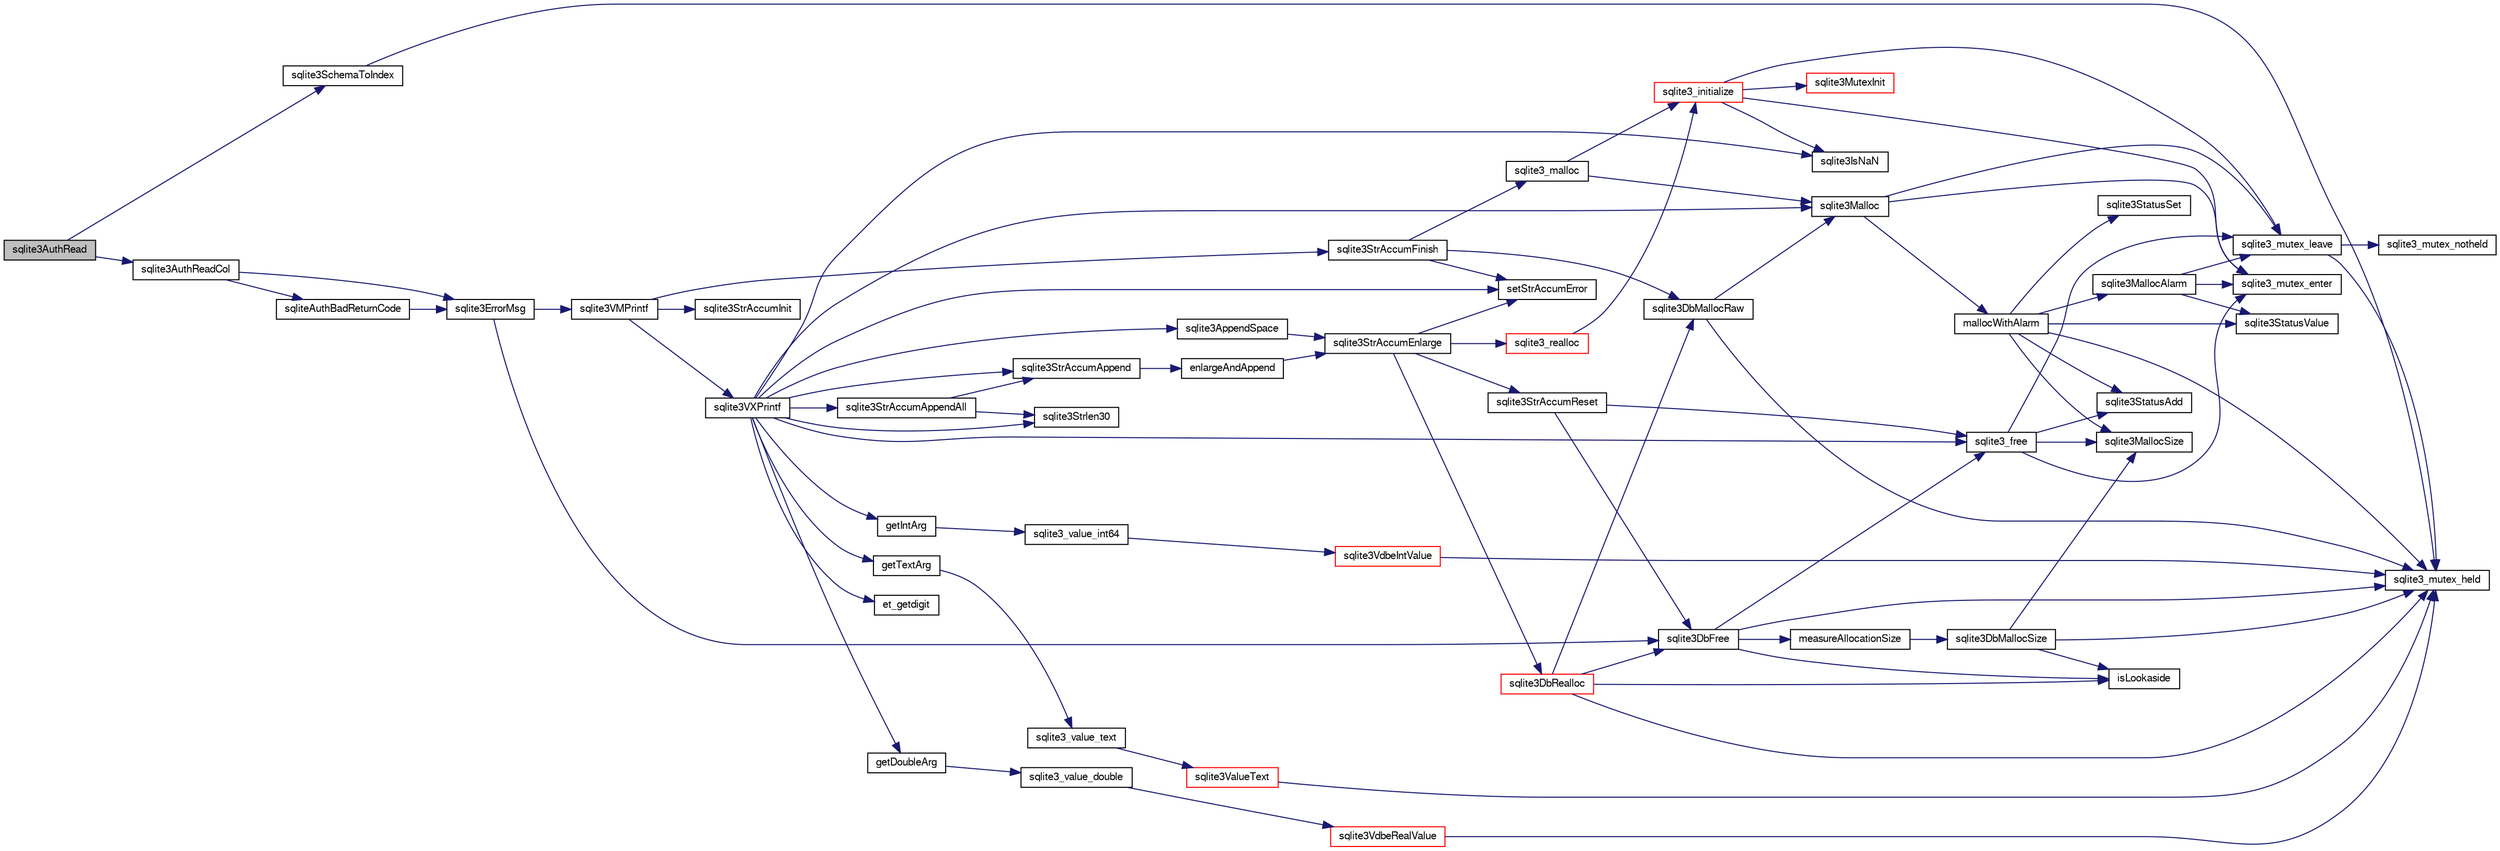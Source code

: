 digraph "sqlite3AuthRead"
{
  edge [fontname="FreeSans",fontsize="10",labelfontname="FreeSans",labelfontsize="10"];
  node [fontname="FreeSans",fontsize="10",shape=record];
  rankdir="LR";
  Node424708 [label="sqlite3AuthRead",height=0.2,width=0.4,color="black", fillcolor="grey75", style="filled", fontcolor="black"];
  Node424708 -> Node424709 [color="midnightblue",fontsize="10",style="solid",fontname="FreeSans"];
  Node424709 [label="sqlite3SchemaToIndex",height=0.2,width=0.4,color="black", fillcolor="white", style="filled",URL="$sqlite3_8c.html#ad9ef77a42022f1f8c8ab71b5761f5134"];
  Node424709 -> Node424710 [color="midnightblue",fontsize="10",style="solid",fontname="FreeSans"];
  Node424710 [label="sqlite3_mutex_held",height=0.2,width=0.4,color="black", fillcolor="white", style="filled",URL="$sqlite3_8c.html#acf77da68932b6bc163c5e68547ecc3e7"];
  Node424708 -> Node424711 [color="midnightblue",fontsize="10",style="solid",fontname="FreeSans"];
  Node424711 [label="sqlite3AuthReadCol",height=0.2,width=0.4,color="black", fillcolor="white", style="filled",URL="$sqlite3_8c.html#acad7fc781b6e141622cf6394cb711727"];
  Node424711 -> Node424712 [color="midnightblue",fontsize="10",style="solid",fontname="FreeSans"];
  Node424712 [label="sqlite3ErrorMsg",height=0.2,width=0.4,color="black", fillcolor="white", style="filled",URL="$sqlite3_8c.html#aee2798e173651adae0f9c85469f3457d"];
  Node424712 -> Node424713 [color="midnightblue",fontsize="10",style="solid",fontname="FreeSans"];
  Node424713 [label="sqlite3VMPrintf",height=0.2,width=0.4,color="black", fillcolor="white", style="filled",URL="$sqlite3_8c.html#a05535d0982ef06fbc2ee8195ebbae689"];
  Node424713 -> Node424714 [color="midnightblue",fontsize="10",style="solid",fontname="FreeSans"];
  Node424714 [label="sqlite3StrAccumInit",height=0.2,width=0.4,color="black", fillcolor="white", style="filled",URL="$sqlite3_8c.html#aabf95e113b9d54d519cd15a56215f560"];
  Node424713 -> Node424715 [color="midnightblue",fontsize="10",style="solid",fontname="FreeSans"];
  Node424715 [label="sqlite3VXPrintf",height=0.2,width=0.4,color="black", fillcolor="white", style="filled",URL="$sqlite3_8c.html#a63c25806c9bd4a2b76f9a0eb232c6bde"];
  Node424715 -> Node424716 [color="midnightblue",fontsize="10",style="solid",fontname="FreeSans"];
  Node424716 [label="sqlite3StrAccumAppend",height=0.2,width=0.4,color="black", fillcolor="white", style="filled",URL="$sqlite3_8c.html#a56664fa33def33c5a5245b623441d5e0"];
  Node424716 -> Node424717 [color="midnightblue",fontsize="10",style="solid",fontname="FreeSans"];
  Node424717 [label="enlargeAndAppend",height=0.2,width=0.4,color="black", fillcolor="white", style="filled",URL="$sqlite3_8c.html#a25b21e61dc0883d849890eaa8a18088a"];
  Node424717 -> Node424718 [color="midnightblue",fontsize="10",style="solid",fontname="FreeSans"];
  Node424718 [label="sqlite3StrAccumEnlarge",height=0.2,width=0.4,color="black", fillcolor="white", style="filled",URL="$sqlite3_8c.html#a38976500a97c69d65086eeccca82dd96"];
  Node424718 -> Node424719 [color="midnightblue",fontsize="10",style="solid",fontname="FreeSans"];
  Node424719 [label="setStrAccumError",height=0.2,width=0.4,color="black", fillcolor="white", style="filled",URL="$sqlite3_8c.html#a3dc479a1fc8ba1ab8edfe51f8a0b102c"];
  Node424718 -> Node424720 [color="midnightblue",fontsize="10",style="solid",fontname="FreeSans"];
  Node424720 [label="sqlite3StrAccumReset",height=0.2,width=0.4,color="black", fillcolor="white", style="filled",URL="$sqlite3_8c.html#ad7e70f4ec9d2fa3a63a371e2c7c555d8"];
  Node424720 -> Node424721 [color="midnightblue",fontsize="10",style="solid",fontname="FreeSans"];
  Node424721 [label="sqlite3DbFree",height=0.2,width=0.4,color="black", fillcolor="white", style="filled",URL="$sqlite3_8c.html#ac70ab821a6607b4a1b909582dc37a069"];
  Node424721 -> Node424710 [color="midnightblue",fontsize="10",style="solid",fontname="FreeSans"];
  Node424721 -> Node424722 [color="midnightblue",fontsize="10",style="solid",fontname="FreeSans"];
  Node424722 [label="measureAllocationSize",height=0.2,width=0.4,color="black", fillcolor="white", style="filled",URL="$sqlite3_8c.html#a45731e644a22fdb756e2b6337224217a"];
  Node424722 -> Node424723 [color="midnightblue",fontsize="10",style="solid",fontname="FreeSans"];
  Node424723 [label="sqlite3DbMallocSize",height=0.2,width=0.4,color="black", fillcolor="white", style="filled",URL="$sqlite3_8c.html#aa397e5a8a03495203a0767abf0a71f86"];
  Node424723 -> Node424724 [color="midnightblue",fontsize="10",style="solid",fontname="FreeSans"];
  Node424724 [label="sqlite3MallocSize",height=0.2,width=0.4,color="black", fillcolor="white", style="filled",URL="$sqlite3_8c.html#acf5d2a5f35270bafb050bd2def576955"];
  Node424723 -> Node424710 [color="midnightblue",fontsize="10",style="solid",fontname="FreeSans"];
  Node424723 -> Node424725 [color="midnightblue",fontsize="10",style="solid",fontname="FreeSans"];
  Node424725 [label="isLookaside",height=0.2,width=0.4,color="black", fillcolor="white", style="filled",URL="$sqlite3_8c.html#a770fa05ff9717b75e16f4d968a77b897"];
  Node424721 -> Node424725 [color="midnightblue",fontsize="10",style="solid",fontname="FreeSans"];
  Node424721 -> Node424726 [color="midnightblue",fontsize="10",style="solid",fontname="FreeSans"];
  Node424726 [label="sqlite3_free",height=0.2,width=0.4,color="black", fillcolor="white", style="filled",URL="$sqlite3_8c.html#a6552349e36a8a691af5487999ab09519"];
  Node424726 -> Node424727 [color="midnightblue",fontsize="10",style="solid",fontname="FreeSans"];
  Node424727 [label="sqlite3_mutex_enter",height=0.2,width=0.4,color="black", fillcolor="white", style="filled",URL="$sqlite3_8c.html#a1c12cde690bd89f104de5cbad12a6bf5"];
  Node424726 -> Node424728 [color="midnightblue",fontsize="10",style="solid",fontname="FreeSans"];
  Node424728 [label="sqlite3StatusAdd",height=0.2,width=0.4,color="black", fillcolor="white", style="filled",URL="$sqlite3_8c.html#afa029f93586aeab4cc85360905dae9cd"];
  Node424726 -> Node424724 [color="midnightblue",fontsize="10",style="solid",fontname="FreeSans"];
  Node424726 -> Node424729 [color="midnightblue",fontsize="10",style="solid",fontname="FreeSans"];
  Node424729 [label="sqlite3_mutex_leave",height=0.2,width=0.4,color="black", fillcolor="white", style="filled",URL="$sqlite3_8c.html#a5838d235601dbd3c1fa993555c6bcc93"];
  Node424729 -> Node424710 [color="midnightblue",fontsize="10",style="solid",fontname="FreeSans"];
  Node424729 -> Node424730 [color="midnightblue",fontsize="10",style="solid",fontname="FreeSans"];
  Node424730 [label="sqlite3_mutex_notheld",height=0.2,width=0.4,color="black", fillcolor="white", style="filled",URL="$sqlite3_8c.html#a83967c837c1c000d3b5adcfaa688f5dc"];
  Node424720 -> Node424726 [color="midnightblue",fontsize="10",style="solid",fontname="FreeSans"];
  Node424718 -> Node424731 [color="midnightblue",fontsize="10",style="solid",fontname="FreeSans"];
  Node424731 [label="sqlite3DbRealloc",height=0.2,width=0.4,color="red", fillcolor="white", style="filled",URL="$sqlite3_8c.html#ae028f4902a9d29bcaf310ff289ee87dc"];
  Node424731 -> Node424710 [color="midnightblue",fontsize="10",style="solid",fontname="FreeSans"];
  Node424731 -> Node424732 [color="midnightblue",fontsize="10",style="solid",fontname="FreeSans"];
  Node424732 [label="sqlite3DbMallocRaw",height=0.2,width=0.4,color="black", fillcolor="white", style="filled",URL="$sqlite3_8c.html#abbe8be0cf7175e11ddc3e2218fad924e"];
  Node424732 -> Node424710 [color="midnightblue",fontsize="10",style="solid",fontname="FreeSans"];
  Node424732 -> Node424733 [color="midnightblue",fontsize="10",style="solid",fontname="FreeSans"];
  Node424733 [label="sqlite3Malloc",height=0.2,width=0.4,color="black", fillcolor="white", style="filled",URL="$sqlite3_8c.html#a361a2eaa846b1885f123abe46f5d8b2b"];
  Node424733 -> Node424727 [color="midnightblue",fontsize="10",style="solid",fontname="FreeSans"];
  Node424733 -> Node424734 [color="midnightblue",fontsize="10",style="solid",fontname="FreeSans"];
  Node424734 [label="mallocWithAlarm",height=0.2,width=0.4,color="black", fillcolor="white", style="filled",URL="$sqlite3_8c.html#ab070d5cf8e48ec8a6a43cf025d48598b"];
  Node424734 -> Node424710 [color="midnightblue",fontsize="10",style="solid",fontname="FreeSans"];
  Node424734 -> Node424735 [color="midnightblue",fontsize="10",style="solid",fontname="FreeSans"];
  Node424735 [label="sqlite3StatusSet",height=0.2,width=0.4,color="black", fillcolor="white", style="filled",URL="$sqlite3_8c.html#afec7586c01fcb5ea17dc9d7725a589d9"];
  Node424734 -> Node424736 [color="midnightblue",fontsize="10",style="solid",fontname="FreeSans"];
  Node424736 [label="sqlite3StatusValue",height=0.2,width=0.4,color="black", fillcolor="white", style="filled",URL="$sqlite3_8c.html#a30b8ac296c6e200c1fa57708d52c6ef6"];
  Node424734 -> Node424737 [color="midnightblue",fontsize="10",style="solid",fontname="FreeSans"];
  Node424737 [label="sqlite3MallocAlarm",height=0.2,width=0.4,color="black", fillcolor="white", style="filled",URL="$sqlite3_8c.html#ada66988e8471d1198f3219c062377508"];
  Node424737 -> Node424736 [color="midnightblue",fontsize="10",style="solid",fontname="FreeSans"];
  Node424737 -> Node424729 [color="midnightblue",fontsize="10",style="solid",fontname="FreeSans"];
  Node424737 -> Node424727 [color="midnightblue",fontsize="10",style="solid",fontname="FreeSans"];
  Node424734 -> Node424724 [color="midnightblue",fontsize="10",style="solid",fontname="FreeSans"];
  Node424734 -> Node424728 [color="midnightblue",fontsize="10",style="solid",fontname="FreeSans"];
  Node424733 -> Node424729 [color="midnightblue",fontsize="10",style="solid",fontname="FreeSans"];
  Node424731 -> Node424725 [color="midnightblue",fontsize="10",style="solid",fontname="FreeSans"];
  Node424731 -> Node424721 [color="midnightblue",fontsize="10",style="solid",fontname="FreeSans"];
  Node424718 -> Node424914 [color="midnightblue",fontsize="10",style="solid",fontname="FreeSans"];
  Node424914 [label="sqlite3_realloc",height=0.2,width=0.4,color="red", fillcolor="white", style="filled",URL="$sqlite3_8c.html#a822d9e42f6ab4b2ec803f311aeb9618d"];
  Node424914 -> Node424739 [color="midnightblue",fontsize="10",style="solid",fontname="FreeSans"];
  Node424739 [label="sqlite3_initialize",height=0.2,width=0.4,color="red", fillcolor="white", style="filled",URL="$sqlite3_8c.html#ab0c0ee2d5d4cf8b28e9572296a8861df"];
  Node424739 -> Node424740 [color="midnightblue",fontsize="10",style="solid",fontname="FreeSans"];
  Node424740 [label="sqlite3MutexInit",height=0.2,width=0.4,color="red", fillcolor="white", style="filled",URL="$sqlite3_8c.html#a7906afcdd1cdb3d0007eb932398a1158"];
  Node424739 -> Node424727 [color="midnightblue",fontsize="10",style="solid",fontname="FreeSans"];
  Node424739 -> Node424729 [color="midnightblue",fontsize="10",style="solid",fontname="FreeSans"];
  Node424739 -> Node424882 [color="midnightblue",fontsize="10",style="solid",fontname="FreeSans"];
  Node424882 [label="sqlite3IsNaN",height=0.2,width=0.4,color="black", fillcolor="white", style="filled",URL="$sqlite3_8c.html#aed4d78203877c3486765ccbc7feebb50"];
  Node424715 -> Node424988 [color="midnightblue",fontsize="10",style="solid",fontname="FreeSans"];
  Node424988 [label="getIntArg",height=0.2,width=0.4,color="black", fillcolor="white", style="filled",URL="$sqlite3_8c.html#abff258963dbd9205fb299851a64c67be"];
  Node424988 -> Node424873 [color="midnightblue",fontsize="10",style="solid",fontname="FreeSans"];
  Node424873 [label="sqlite3_value_int64",height=0.2,width=0.4,color="black", fillcolor="white", style="filled",URL="$sqlite3_8c.html#ab38d8627f4750672e72712df0b709e0d"];
  Node424873 -> Node424861 [color="midnightblue",fontsize="10",style="solid",fontname="FreeSans"];
  Node424861 [label="sqlite3VdbeIntValue",height=0.2,width=0.4,color="red", fillcolor="white", style="filled",URL="$sqlite3_8c.html#a3dc28e3bfdbecf81633c3697a3aacd45"];
  Node424861 -> Node424710 [color="midnightblue",fontsize="10",style="solid",fontname="FreeSans"];
  Node424715 -> Node424733 [color="midnightblue",fontsize="10",style="solid",fontname="FreeSans"];
  Node424715 -> Node424719 [color="midnightblue",fontsize="10",style="solid",fontname="FreeSans"];
  Node424715 -> Node424989 [color="midnightblue",fontsize="10",style="solid",fontname="FreeSans"];
  Node424989 [label="getDoubleArg",height=0.2,width=0.4,color="black", fillcolor="white", style="filled",URL="$sqlite3_8c.html#a1cf25120072c85bd261983b24c12c3d9"];
  Node424989 -> Node424877 [color="midnightblue",fontsize="10",style="solid",fontname="FreeSans"];
  Node424877 [label="sqlite3_value_double",height=0.2,width=0.4,color="black", fillcolor="white", style="filled",URL="$sqlite3_8c.html#a3e50c1a2dd484a8b6911c9d163816b88"];
  Node424877 -> Node424878 [color="midnightblue",fontsize="10",style="solid",fontname="FreeSans"];
  Node424878 [label="sqlite3VdbeRealValue",height=0.2,width=0.4,color="red", fillcolor="white", style="filled",URL="$sqlite3_8c.html#a5bf943a4f9a5516911b3bc610e3d64e0"];
  Node424878 -> Node424710 [color="midnightblue",fontsize="10",style="solid",fontname="FreeSans"];
  Node424715 -> Node424882 [color="midnightblue",fontsize="10",style="solid",fontname="FreeSans"];
  Node424715 -> Node424800 [color="midnightblue",fontsize="10",style="solid",fontname="FreeSans"];
  Node424800 [label="sqlite3Strlen30",height=0.2,width=0.4,color="black", fillcolor="white", style="filled",URL="$sqlite3_8c.html#a3dcd80ba41f1a308193dee74857b62a7"];
  Node424715 -> Node424990 [color="midnightblue",fontsize="10",style="solid",fontname="FreeSans"];
  Node424990 [label="et_getdigit",height=0.2,width=0.4,color="black", fillcolor="white", style="filled",URL="$sqlite3_8c.html#a40c5a308749ad07cc2397a53e081bff0"];
  Node424715 -> Node424991 [color="midnightblue",fontsize="10",style="solid",fontname="FreeSans"];
  Node424991 [label="getTextArg",height=0.2,width=0.4,color="black", fillcolor="white", style="filled",URL="$sqlite3_8c.html#afbb41850423ef20071cefaab0431e04d"];
  Node424991 -> Node424805 [color="midnightblue",fontsize="10",style="solid",fontname="FreeSans"];
  Node424805 [label="sqlite3_value_text",height=0.2,width=0.4,color="black", fillcolor="white", style="filled",URL="$sqlite3_8c.html#aef2ace3239e6dd59c74110faa70f8171"];
  Node424805 -> Node424806 [color="midnightblue",fontsize="10",style="solid",fontname="FreeSans"];
  Node424806 [label="sqlite3ValueText",height=0.2,width=0.4,color="red", fillcolor="white", style="filled",URL="$sqlite3_8c.html#ad567a94e52d1adf81f4857fdba00a59b"];
  Node424806 -> Node424710 [color="midnightblue",fontsize="10",style="solid",fontname="FreeSans"];
  Node424715 -> Node424992 [color="midnightblue",fontsize="10",style="solid",fontname="FreeSans"];
  Node424992 [label="sqlite3StrAccumAppendAll",height=0.2,width=0.4,color="black", fillcolor="white", style="filled",URL="$sqlite3_8c.html#acaf8f3e4f99a3c3a4a77e9c987547289"];
  Node424992 -> Node424716 [color="midnightblue",fontsize="10",style="solid",fontname="FreeSans"];
  Node424992 -> Node424800 [color="midnightblue",fontsize="10",style="solid",fontname="FreeSans"];
  Node424715 -> Node424993 [color="midnightblue",fontsize="10",style="solid",fontname="FreeSans"];
  Node424993 [label="sqlite3AppendSpace",height=0.2,width=0.4,color="black", fillcolor="white", style="filled",URL="$sqlite3_8c.html#aefd38a5afc0020d4a93855c3ee7c63a8"];
  Node424993 -> Node424718 [color="midnightblue",fontsize="10",style="solid",fontname="FreeSans"];
  Node424715 -> Node424726 [color="midnightblue",fontsize="10",style="solid",fontname="FreeSans"];
  Node424713 -> Node424764 [color="midnightblue",fontsize="10",style="solid",fontname="FreeSans"];
  Node424764 [label="sqlite3StrAccumFinish",height=0.2,width=0.4,color="black", fillcolor="white", style="filled",URL="$sqlite3_8c.html#adb7f26b10ac1b847db6f000ef4c2e2ba"];
  Node424764 -> Node424732 [color="midnightblue",fontsize="10",style="solid",fontname="FreeSans"];
  Node424764 -> Node424765 [color="midnightblue",fontsize="10",style="solid",fontname="FreeSans"];
  Node424765 [label="sqlite3_malloc",height=0.2,width=0.4,color="black", fillcolor="white", style="filled",URL="$sqlite3_8c.html#ac79dba55fc32b6a840cf5a9769bce7cd"];
  Node424765 -> Node424739 [color="midnightblue",fontsize="10",style="solid",fontname="FreeSans"];
  Node424765 -> Node424733 [color="midnightblue",fontsize="10",style="solid",fontname="FreeSans"];
  Node424764 -> Node424719 [color="midnightblue",fontsize="10",style="solid",fontname="FreeSans"];
  Node424712 -> Node424721 [color="midnightblue",fontsize="10",style="solid",fontname="FreeSans"];
  Node424711 -> Node424994 [color="midnightblue",fontsize="10",style="solid",fontname="FreeSans"];
  Node424994 [label="sqliteAuthBadReturnCode",height=0.2,width=0.4,color="black", fillcolor="white", style="filled",URL="$sqlite3_8c.html#ad8fdda3ef346903a89e24dd825642bc1"];
  Node424994 -> Node424712 [color="midnightblue",fontsize="10",style="solid",fontname="FreeSans"];
}
